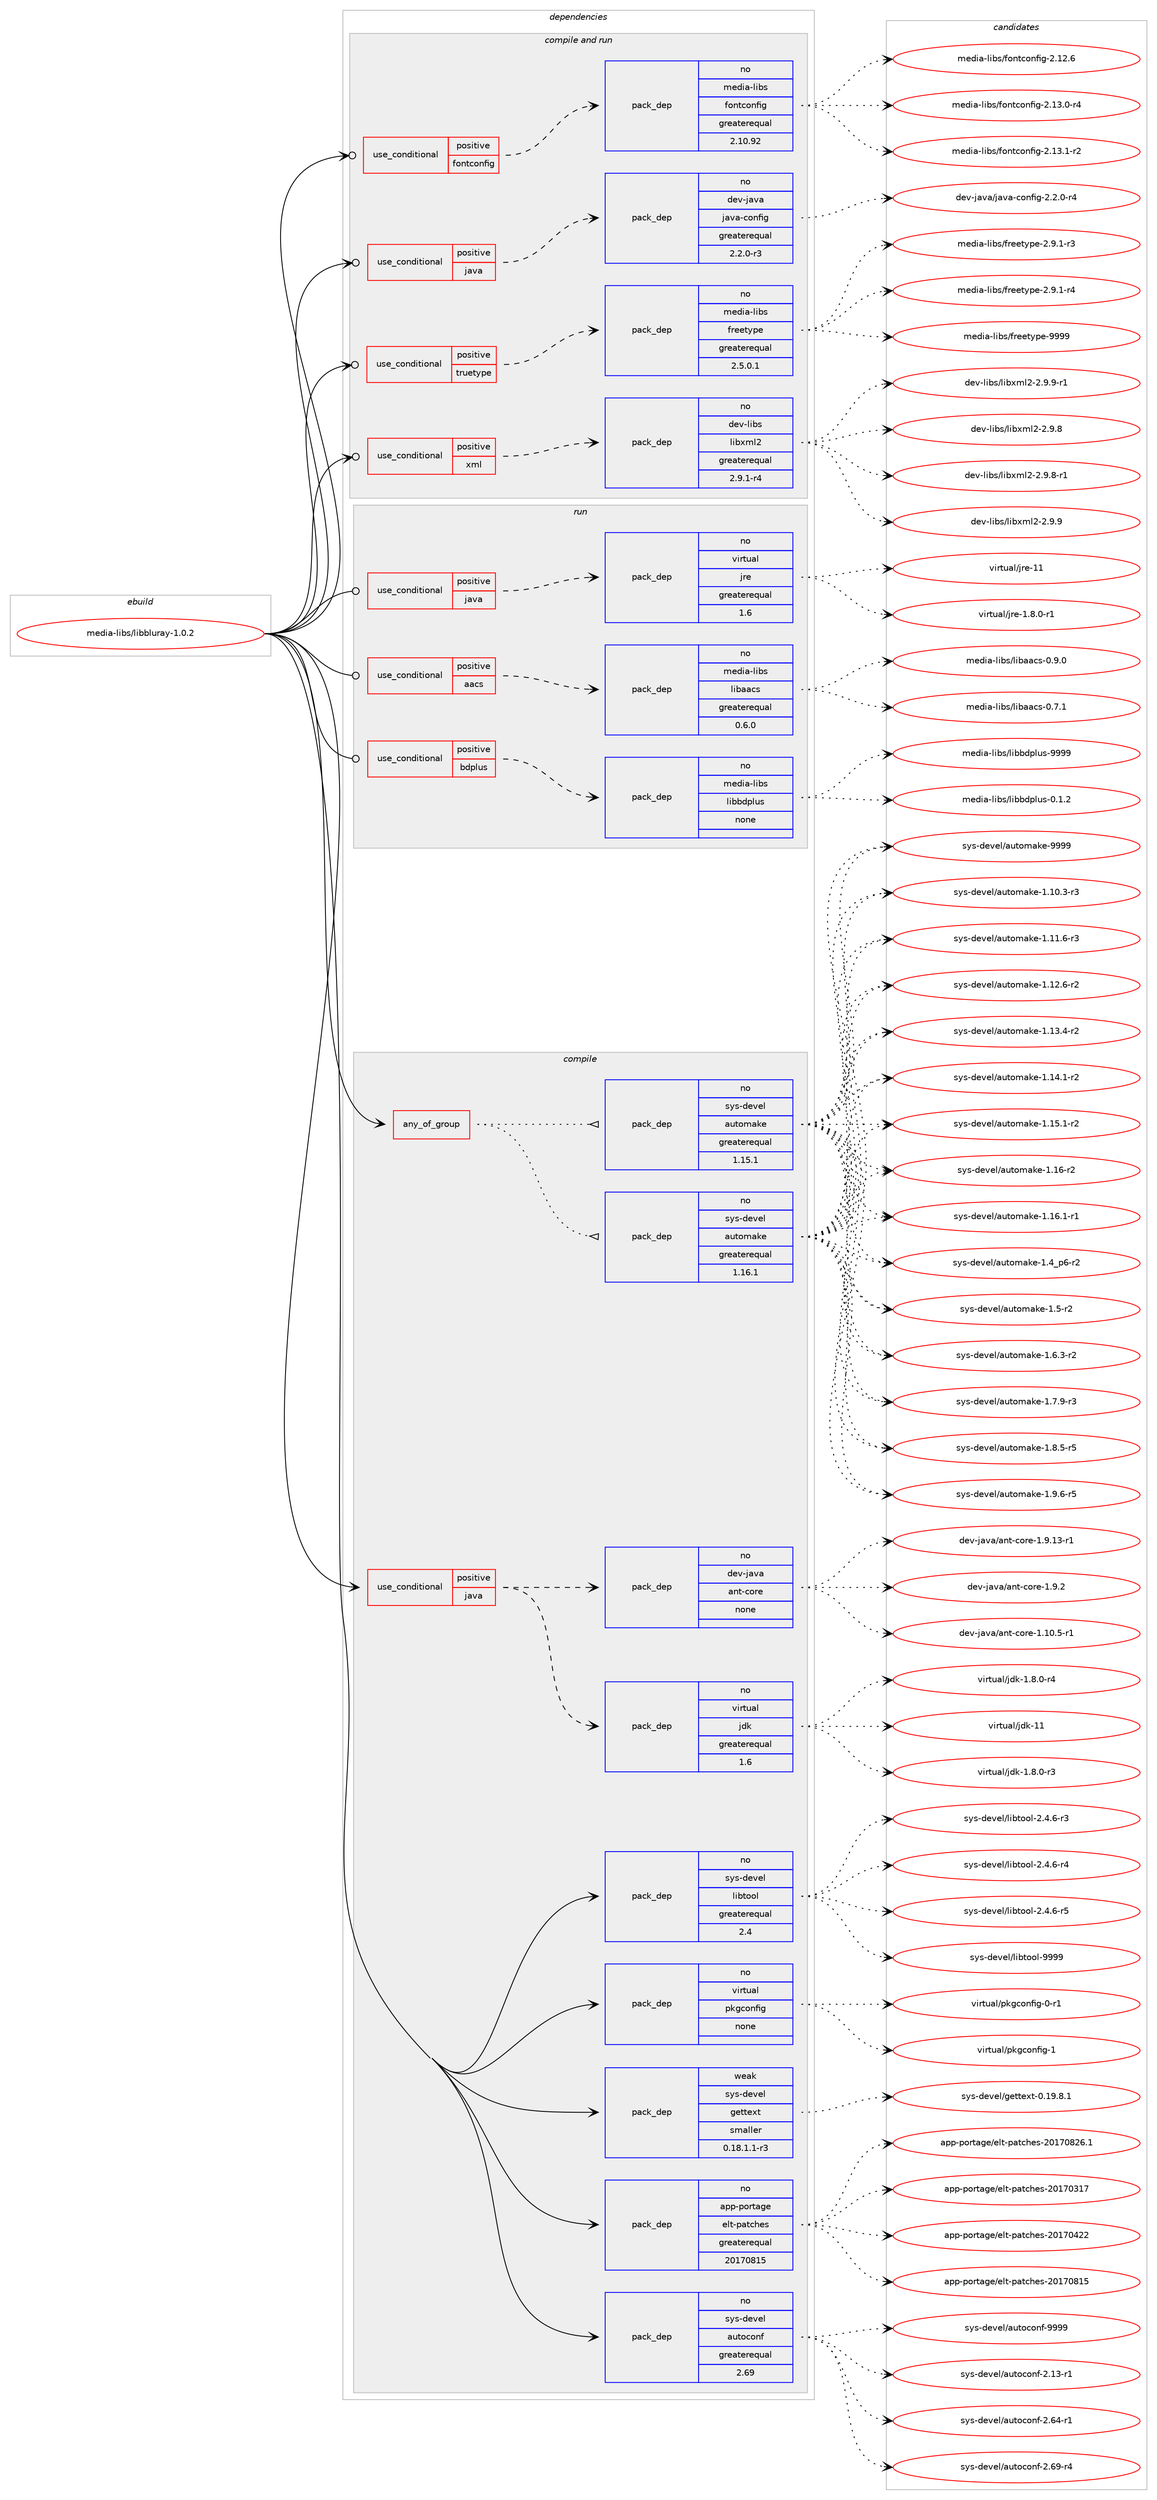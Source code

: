 digraph prolog {

# *************
# Graph options
# *************

newrank=true;
concentrate=true;
compound=true;
graph [rankdir=LR,fontname=Helvetica,fontsize=10,ranksep=1.5];#, ranksep=2.5, nodesep=0.2];
edge  [arrowhead=vee];
node  [fontname=Helvetica,fontsize=10];

# **********
# The ebuild
# **********

subgraph cluster_leftcol {
color=gray;
rank=same;
label=<<i>ebuild</i>>;
id [label="media-libs/libbluray-1.0.2", color=red, width=4, href="../media-libs/libbluray-1.0.2.svg"];
}

# ****************
# The dependencies
# ****************

subgraph cluster_midcol {
color=gray;
label=<<i>dependencies</i>>;
subgraph cluster_compile {
fillcolor="#eeeeee";
style=filled;
label=<<i>compile</i>>;
subgraph any25049 {
dependency1611926 [label=<<TABLE BORDER="0" CELLBORDER="1" CELLSPACING="0" CELLPADDING="4"><TR><TD CELLPADDING="10">any_of_group</TD></TR></TABLE>>, shape=none, color=red];subgraph pack1151909 {
dependency1611927 [label=<<TABLE BORDER="0" CELLBORDER="1" CELLSPACING="0" CELLPADDING="4" WIDTH="220"><TR><TD ROWSPAN="6" CELLPADDING="30">pack_dep</TD></TR><TR><TD WIDTH="110">no</TD></TR><TR><TD>sys-devel</TD></TR><TR><TD>automake</TD></TR><TR><TD>greaterequal</TD></TR><TR><TD>1.16.1</TD></TR></TABLE>>, shape=none, color=blue];
}
dependency1611926:e -> dependency1611927:w [weight=20,style="dotted",arrowhead="oinv"];
subgraph pack1151910 {
dependency1611928 [label=<<TABLE BORDER="0" CELLBORDER="1" CELLSPACING="0" CELLPADDING="4" WIDTH="220"><TR><TD ROWSPAN="6" CELLPADDING="30">pack_dep</TD></TR><TR><TD WIDTH="110">no</TD></TR><TR><TD>sys-devel</TD></TR><TR><TD>automake</TD></TR><TR><TD>greaterequal</TD></TR><TR><TD>1.15.1</TD></TR></TABLE>>, shape=none, color=blue];
}
dependency1611926:e -> dependency1611928:w [weight=20,style="dotted",arrowhead="oinv"];
}
id:e -> dependency1611926:w [weight=20,style="solid",arrowhead="vee"];
subgraph cond434269 {
dependency1611929 [label=<<TABLE BORDER="0" CELLBORDER="1" CELLSPACING="0" CELLPADDING="4"><TR><TD ROWSPAN="3" CELLPADDING="10">use_conditional</TD></TR><TR><TD>positive</TD></TR><TR><TD>java</TD></TR></TABLE>>, shape=none, color=red];
subgraph pack1151911 {
dependency1611930 [label=<<TABLE BORDER="0" CELLBORDER="1" CELLSPACING="0" CELLPADDING="4" WIDTH="220"><TR><TD ROWSPAN="6" CELLPADDING="30">pack_dep</TD></TR><TR><TD WIDTH="110">no</TD></TR><TR><TD>virtual</TD></TR><TR><TD>jdk</TD></TR><TR><TD>greaterequal</TD></TR><TR><TD>1.6</TD></TR></TABLE>>, shape=none, color=blue];
}
dependency1611929:e -> dependency1611930:w [weight=20,style="dashed",arrowhead="vee"];
subgraph pack1151912 {
dependency1611931 [label=<<TABLE BORDER="0" CELLBORDER="1" CELLSPACING="0" CELLPADDING="4" WIDTH="220"><TR><TD ROWSPAN="6" CELLPADDING="30">pack_dep</TD></TR><TR><TD WIDTH="110">no</TD></TR><TR><TD>dev-java</TD></TR><TR><TD>ant-core</TD></TR><TR><TD>none</TD></TR><TR><TD></TD></TR></TABLE>>, shape=none, color=blue];
}
dependency1611929:e -> dependency1611931:w [weight=20,style="dashed",arrowhead="vee"];
}
id:e -> dependency1611929:w [weight=20,style="solid",arrowhead="vee"];
subgraph pack1151913 {
dependency1611932 [label=<<TABLE BORDER="0" CELLBORDER="1" CELLSPACING="0" CELLPADDING="4" WIDTH="220"><TR><TD ROWSPAN="6" CELLPADDING="30">pack_dep</TD></TR><TR><TD WIDTH="110">no</TD></TR><TR><TD>app-portage</TD></TR><TR><TD>elt-patches</TD></TR><TR><TD>greaterequal</TD></TR><TR><TD>20170815</TD></TR></TABLE>>, shape=none, color=blue];
}
id:e -> dependency1611932:w [weight=20,style="solid",arrowhead="vee"];
subgraph pack1151914 {
dependency1611933 [label=<<TABLE BORDER="0" CELLBORDER="1" CELLSPACING="0" CELLPADDING="4" WIDTH="220"><TR><TD ROWSPAN="6" CELLPADDING="30">pack_dep</TD></TR><TR><TD WIDTH="110">no</TD></TR><TR><TD>sys-devel</TD></TR><TR><TD>autoconf</TD></TR><TR><TD>greaterequal</TD></TR><TR><TD>2.69</TD></TR></TABLE>>, shape=none, color=blue];
}
id:e -> dependency1611933:w [weight=20,style="solid",arrowhead="vee"];
subgraph pack1151915 {
dependency1611934 [label=<<TABLE BORDER="0" CELLBORDER="1" CELLSPACING="0" CELLPADDING="4" WIDTH="220"><TR><TD ROWSPAN="6" CELLPADDING="30">pack_dep</TD></TR><TR><TD WIDTH="110">no</TD></TR><TR><TD>sys-devel</TD></TR><TR><TD>libtool</TD></TR><TR><TD>greaterequal</TD></TR><TR><TD>2.4</TD></TR></TABLE>>, shape=none, color=blue];
}
id:e -> dependency1611934:w [weight=20,style="solid",arrowhead="vee"];
subgraph pack1151916 {
dependency1611935 [label=<<TABLE BORDER="0" CELLBORDER="1" CELLSPACING="0" CELLPADDING="4" WIDTH="220"><TR><TD ROWSPAN="6" CELLPADDING="30">pack_dep</TD></TR><TR><TD WIDTH="110">no</TD></TR><TR><TD>virtual</TD></TR><TR><TD>pkgconfig</TD></TR><TR><TD>none</TD></TR><TR><TD></TD></TR></TABLE>>, shape=none, color=blue];
}
id:e -> dependency1611935:w [weight=20,style="solid",arrowhead="vee"];
subgraph pack1151917 {
dependency1611936 [label=<<TABLE BORDER="0" CELLBORDER="1" CELLSPACING="0" CELLPADDING="4" WIDTH="220"><TR><TD ROWSPAN="6" CELLPADDING="30">pack_dep</TD></TR><TR><TD WIDTH="110">weak</TD></TR><TR><TD>sys-devel</TD></TR><TR><TD>gettext</TD></TR><TR><TD>smaller</TD></TR><TR><TD>0.18.1.1-r3</TD></TR></TABLE>>, shape=none, color=blue];
}
id:e -> dependency1611936:w [weight=20,style="solid",arrowhead="vee"];
}
subgraph cluster_compileandrun {
fillcolor="#eeeeee";
style=filled;
label=<<i>compile and run</i>>;
subgraph cond434270 {
dependency1611937 [label=<<TABLE BORDER="0" CELLBORDER="1" CELLSPACING="0" CELLPADDING="4"><TR><TD ROWSPAN="3" CELLPADDING="10">use_conditional</TD></TR><TR><TD>positive</TD></TR><TR><TD>fontconfig</TD></TR></TABLE>>, shape=none, color=red];
subgraph pack1151918 {
dependency1611938 [label=<<TABLE BORDER="0" CELLBORDER="1" CELLSPACING="0" CELLPADDING="4" WIDTH="220"><TR><TD ROWSPAN="6" CELLPADDING="30">pack_dep</TD></TR><TR><TD WIDTH="110">no</TD></TR><TR><TD>media-libs</TD></TR><TR><TD>fontconfig</TD></TR><TR><TD>greaterequal</TD></TR><TR><TD>2.10.92</TD></TR></TABLE>>, shape=none, color=blue];
}
dependency1611937:e -> dependency1611938:w [weight=20,style="dashed",arrowhead="vee"];
}
id:e -> dependency1611937:w [weight=20,style="solid",arrowhead="odotvee"];
subgraph cond434271 {
dependency1611939 [label=<<TABLE BORDER="0" CELLBORDER="1" CELLSPACING="0" CELLPADDING="4"><TR><TD ROWSPAN="3" CELLPADDING="10">use_conditional</TD></TR><TR><TD>positive</TD></TR><TR><TD>java</TD></TR></TABLE>>, shape=none, color=red];
subgraph pack1151919 {
dependency1611940 [label=<<TABLE BORDER="0" CELLBORDER="1" CELLSPACING="0" CELLPADDING="4" WIDTH="220"><TR><TD ROWSPAN="6" CELLPADDING="30">pack_dep</TD></TR><TR><TD WIDTH="110">no</TD></TR><TR><TD>dev-java</TD></TR><TR><TD>java-config</TD></TR><TR><TD>greaterequal</TD></TR><TR><TD>2.2.0-r3</TD></TR></TABLE>>, shape=none, color=blue];
}
dependency1611939:e -> dependency1611940:w [weight=20,style="dashed",arrowhead="vee"];
}
id:e -> dependency1611939:w [weight=20,style="solid",arrowhead="odotvee"];
subgraph cond434272 {
dependency1611941 [label=<<TABLE BORDER="0" CELLBORDER="1" CELLSPACING="0" CELLPADDING="4"><TR><TD ROWSPAN="3" CELLPADDING="10">use_conditional</TD></TR><TR><TD>positive</TD></TR><TR><TD>truetype</TD></TR></TABLE>>, shape=none, color=red];
subgraph pack1151920 {
dependency1611942 [label=<<TABLE BORDER="0" CELLBORDER="1" CELLSPACING="0" CELLPADDING="4" WIDTH="220"><TR><TD ROWSPAN="6" CELLPADDING="30">pack_dep</TD></TR><TR><TD WIDTH="110">no</TD></TR><TR><TD>media-libs</TD></TR><TR><TD>freetype</TD></TR><TR><TD>greaterequal</TD></TR><TR><TD>2.5.0.1</TD></TR></TABLE>>, shape=none, color=blue];
}
dependency1611941:e -> dependency1611942:w [weight=20,style="dashed",arrowhead="vee"];
}
id:e -> dependency1611941:w [weight=20,style="solid",arrowhead="odotvee"];
subgraph cond434273 {
dependency1611943 [label=<<TABLE BORDER="0" CELLBORDER="1" CELLSPACING="0" CELLPADDING="4"><TR><TD ROWSPAN="3" CELLPADDING="10">use_conditional</TD></TR><TR><TD>positive</TD></TR><TR><TD>xml</TD></TR></TABLE>>, shape=none, color=red];
subgraph pack1151921 {
dependency1611944 [label=<<TABLE BORDER="0" CELLBORDER="1" CELLSPACING="0" CELLPADDING="4" WIDTH="220"><TR><TD ROWSPAN="6" CELLPADDING="30">pack_dep</TD></TR><TR><TD WIDTH="110">no</TD></TR><TR><TD>dev-libs</TD></TR><TR><TD>libxml2</TD></TR><TR><TD>greaterequal</TD></TR><TR><TD>2.9.1-r4</TD></TR></TABLE>>, shape=none, color=blue];
}
dependency1611943:e -> dependency1611944:w [weight=20,style="dashed",arrowhead="vee"];
}
id:e -> dependency1611943:w [weight=20,style="solid",arrowhead="odotvee"];
}
subgraph cluster_run {
fillcolor="#eeeeee";
style=filled;
label=<<i>run</i>>;
subgraph cond434274 {
dependency1611945 [label=<<TABLE BORDER="0" CELLBORDER="1" CELLSPACING="0" CELLPADDING="4"><TR><TD ROWSPAN="3" CELLPADDING="10">use_conditional</TD></TR><TR><TD>positive</TD></TR><TR><TD>aacs</TD></TR></TABLE>>, shape=none, color=red];
subgraph pack1151922 {
dependency1611946 [label=<<TABLE BORDER="0" CELLBORDER="1" CELLSPACING="0" CELLPADDING="4" WIDTH="220"><TR><TD ROWSPAN="6" CELLPADDING="30">pack_dep</TD></TR><TR><TD WIDTH="110">no</TD></TR><TR><TD>media-libs</TD></TR><TR><TD>libaacs</TD></TR><TR><TD>greaterequal</TD></TR><TR><TD>0.6.0</TD></TR></TABLE>>, shape=none, color=blue];
}
dependency1611945:e -> dependency1611946:w [weight=20,style="dashed",arrowhead="vee"];
}
id:e -> dependency1611945:w [weight=20,style="solid",arrowhead="odot"];
subgraph cond434275 {
dependency1611947 [label=<<TABLE BORDER="0" CELLBORDER="1" CELLSPACING="0" CELLPADDING="4"><TR><TD ROWSPAN="3" CELLPADDING="10">use_conditional</TD></TR><TR><TD>positive</TD></TR><TR><TD>bdplus</TD></TR></TABLE>>, shape=none, color=red];
subgraph pack1151923 {
dependency1611948 [label=<<TABLE BORDER="0" CELLBORDER="1" CELLSPACING="0" CELLPADDING="4" WIDTH="220"><TR><TD ROWSPAN="6" CELLPADDING="30">pack_dep</TD></TR><TR><TD WIDTH="110">no</TD></TR><TR><TD>media-libs</TD></TR><TR><TD>libbdplus</TD></TR><TR><TD>none</TD></TR><TR><TD></TD></TR></TABLE>>, shape=none, color=blue];
}
dependency1611947:e -> dependency1611948:w [weight=20,style="dashed",arrowhead="vee"];
}
id:e -> dependency1611947:w [weight=20,style="solid",arrowhead="odot"];
subgraph cond434276 {
dependency1611949 [label=<<TABLE BORDER="0" CELLBORDER="1" CELLSPACING="0" CELLPADDING="4"><TR><TD ROWSPAN="3" CELLPADDING="10">use_conditional</TD></TR><TR><TD>positive</TD></TR><TR><TD>java</TD></TR></TABLE>>, shape=none, color=red];
subgraph pack1151924 {
dependency1611950 [label=<<TABLE BORDER="0" CELLBORDER="1" CELLSPACING="0" CELLPADDING="4" WIDTH="220"><TR><TD ROWSPAN="6" CELLPADDING="30">pack_dep</TD></TR><TR><TD WIDTH="110">no</TD></TR><TR><TD>virtual</TD></TR><TR><TD>jre</TD></TR><TR><TD>greaterequal</TD></TR><TR><TD>1.6</TD></TR></TABLE>>, shape=none, color=blue];
}
dependency1611949:e -> dependency1611950:w [weight=20,style="dashed",arrowhead="vee"];
}
id:e -> dependency1611949:w [weight=20,style="solid",arrowhead="odot"];
}
}

# **************
# The candidates
# **************

subgraph cluster_choices {
rank=same;
color=gray;
label=<<i>candidates</i>>;

subgraph choice1151909 {
color=black;
nodesep=1;
choice11512111545100101118101108479711711611110997107101454946494846514511451 [label="sys-devel/automake-1.10.3-r3", color=red, width=4,href="../sys-devel/automake-1.10.3-r3.svg"];
choice11512111545100101118101108479711711611110997107101454946494946544511451 [label="sys-devel/automake-1.11.6-r3", color=red, width=4,href="../sys-devel/automake-1.11.6-r3.svg"];
choice11512111545100101118101108479711711611110997107101454946495046544511450 [label="sys-devel/automake-1.12.6-r2", color=red, width=4,href="../sys-devel/automake-1.12.6-r2.svg"];
choice11512111545100101118101108479711711611110997107101454946495146524511450 [label="sys-devel/automake-1.13.4-r2", color=red, width=4,href="../sys-devel/automake-1.13.4-r2.svg"];
choice11512111545100101118101108479711711611110997107101454946495246494511450 [label="sys-devel/automake-1.14.1-r2", color=red, width=4,href="../sys-devel/automake-1.14.1-r2.svg"];
choice11512111545100101118101108479711711611110997107101454946495346494511450 [label="sys-devel/automake-1.15.1-r2", color=red, width=4,href="../sys-devel/automake-1.15.1-r2.svg"];
choice1151211154510010111810110847971171161111099710710145494649544511450 [label="sys-devel/automake-1.16-r2", color=red, width=4,href="../sys-devel/automake-1.16-r2.svg"];
choice11512111545100101118101108479711711611110997107101454946495446494511449 [label="sys-devel/automake-1.16.1-r1", color=red, width=4,href="../sys-devel/automake-1.16.1-r1.svg"];
choice115121115451001011181011084797117116111109971071014549465295112544511450 [label="sys-devel/automake-1.4_p6-r2", color=red, width=4,href="../sys-devel/automake-1.4_p6-r2.svg"];
choice11512111545100101118101108479711711611110997107101454946534511450 [label="sys-devel/automake-1.5-r2", color=red, width=4,href="../sys-devel/automake-1.5-r2.svg"];
choice115121115451001011181011084797117116111109971071014549465446514511450 [label="sys-devel/automake-1.6.3-r2", color=red, width=4,href="../sys-devel/automake-1.6.3-r2.svg"];
choice115121115451001011181011084797117116111109971071014549465546574511451 [label="sys-devel/automake-1.7.9-r3", color=red, width=4,href="../sys-devel/automake-1.7.9-r3.svg"];
choice115121115451001011181011084797117116111109971071014549465646534511453 [label="sys-devel/automake-1.8.5-r5", color=red, width=4,href="../sys-devel/automake-1.8.5-r5.svg"];
choice115121115451001011181011084797117116111109971071014549465746544511453 [label="sys-devel/automake-1.9.6-r5", color=red, width=4,href="../sys-devel/automake-1.9.6-r5.svg"];
choice115121115451001011181011084797117116111109971071014557575757 [label="sys-devel/automake-9999", color=red, width=4,href="../sys-devel/automake-9999.svg"];
dependency1611927:e -> choice11512111545100101118101108479711711611110997107101454946494846514511451:w [style=dotted,weight="100"];
dependency1611927:e -> choice11512111545100101118101108479711711611110997107101454946494946544511451:w [style=dotted,weight="100"];
dependency1611927:e -> choice11512111545100101118101108479711711611110997107101454946495046544511450:w [style=dotted,weight="100"];
dependency1611927:e -> choice11512111545100101118101108479711711611110997107101454946495146524511450:w [style=dotted,weight="100"];
dependency1611927:e -> choice11512111545100101118101108479711711611110997107101454946495246494511450:w [style=dotted,weight="100"];
dependency1611927:e -> choice11512111545100101118101108479711711611110997107101454946495346494511450:w [style=dotted,weight="100"];
dependency1611927:e -> choice1151211154510010111810110847971171161111099710710145494649544511450:w [style=dotted,weight="100"];
dependency1611927:e -> choice11512111545100101118101108479711711611110997107101454946495446494511449:w [style=dotted,weight="100"];
dependency1611927:e -> choice115121115451001011181011084797117116111109971071014549465295112544511450:w [style=dotted,weight="100"];
dependency1611927:e -> choice11512111545100101118101108479711711611110997107101454946534511450:w [style=dotted,weight="100"];
dependency1611927:e -> choice115121115451001011181011084797117116111109971071014549465446514511450:w [style=dotted,weight="100"];
dependency1611927:e -> choice115121115451001011181011084797117116111109971071014549465546574511451:w [style=dotted,weight="100"];
dependency1611927:e -> choice115121115451001011181011084797117116111109971071014549465646534511453:w [style=dotted,weight="100"];
dependency1611927:e -> choice115121115451001011181011084797117116111109971071014549465746544511453:w [style=dotted,weight="100"];
dependency1611927:e -> choice115121115451001011181011084797117116111109971071014557575757:w [style=dotted,weight="100"];
}
subgraph choice1151910 {
color=black;
nodesep=1;
choice11512111545100101118101108479711711611110997107101454946494846514511451 [label="sys-devel/automake-1.10.3-r3", color=red, width=4,href="../sys-devel/automake-1.10.3-r3.svg"];
choice11512111545100101118101108479711711611110997107101454946494946544511451 [label="sys-devel/automake-1.11.6-r3", color=red, width=4,href="../sys-devel/automake-1.11.6-r3.svg"];
choice11512111545100101118101108479711711611110997107101454946495046544511450 [label="sys-devel/automake-1.12.6-r2", color=red, width=4,href="../sys-devel/automake-1.12.6-r2.svg"];
choice11512111545100101118101108479711711611110997107101454946495146524511450 [label="sys-devel/automake-1.13.4-r2", color=red, width=4,href="../sys-devel/automake-1.13.4-r2.svg"];
choice11512111545100101118101108479711711611110997107101454946495246494511450 [label="sys-devel/automake-1.14.1-r2", color=red, width=4,href="../sys-devel/automake-1.14.1-r2.svg"];
choice11512111545100101118101108479711711611110997107101454946495346494511450 [label="sys-devel/automake-1.15.1-r2", color=red, width=4,href="../sys-devel/automake-1.15.1-r2.svg"];
choice1151211154510010111810110847971171161111099710710145494649544511450 [label="sys-devel/automake-1.16-r2", color=red, width=4,href="../sys-devel/automake-1.16-r2.svg"];
choice11512111545100101118101108479711711611110997107101454946495446494511449 [label="sys-devel/automake-1.16.1-r1", color=red, width=4,href="../sys-devel/automake-1.16.1-r1.svg"];
choice115121115451001011181011084797117116111109971071014549465295112544511450 [label="sys-devel/automake-1.4_p6-r2", color=red, width=4,href="../sys-devel/automake-1.4_p6-r2.svg"];
choice11512111545100101118101108479711711611110997107101454946534511450 [label="sys-devel/automake-1.5-r2", color=red, width=4,href="../sys-devel/automake-1.5-r2.svg"];
choice115121115451001011181011084797117116111109971071014549465446514511450 [label="sys-devel/automake-1.6.3-r2", color=red, width=4,href="../sys-devel/automake-1.6.3-r2.svg"];
choice115121115451001011181011084797117116111109971071014549465546574511451 [label="sys-devel/automake-1.7.9-r3", color=red, width=4,href="../sys-devel/automake-1.7.9-r3.svg"];
choice115121115451001011181011084797117116111109971071014549465646534511453 [label="sys-devel/automake-1.8.5-r5", color=red, width=4,href="../sys-devel/automake-1.8.5-r5.svg"];
choice115121115451001011181011084797117116111109971071014549465746544511453 [label="sys-devel/automake-1.9.6-r5", color=red, width=4,href="../sys-devel/automake-1.9.6-r5.svg"];
choice115121115451001011181011084797117116111109971071014557575757 [label="sys-devel/automake-9999", color=red, width=4,href="../sys-devel/automake-9999.svg"];
dependency1611928:e -> choice11512111545100101118101108479711711611110997107101454946494846514511451:w [style=dotted,weight="100"];
dependency1611928:e -> choice11512111545100101118101108479711711611110997107101454946494946544511451:w [style=dotted,weight="100"];
dependency1611928:e -> choice11512111545100101118101108479711711611110997107101454946495046544511450:w [style=dotted,weight="100"];
dependency1611928:e -> choice11512111545100101118101108479711711611110997107101454946495146524511450:w [style=dotted,weight="100"];
dependency1611928:e -> choice11512111545100101118101108479711711611110997107101454946495246494511450:w [style=dotted,weight="100"];
dependency1611928:e -> choice11512111545100101118101108479711711611110997107101454946495346494511450:w [style=dotted,weight="100"];
dependency1611928:e -> choice1151211154510010111810110847971171161111099710710145494649544511450:w [style=dotted,weight="100"];
dependency1611928:e -> choice11512111545100101118101108479711711611110997107101454946495446494511449:w [style=dotted,weight="100"];
dependency1611928:e -> choice115121115451001011181011084797117116111109971071014549465295112544511450:w [style=dotted,weight="100"];
dependency1611928:e -> choice11512111545100101118101108479711711611110997107101454946534511450:w [style=dotted,weight="100"];
dependency1611928:e -> choice115121115451001011181011084797117116111109971071014549465446514511450:w [style=dotted,weight="100"];
dependency1611928:e -> choice115121115451001011181011084797117116111109971071014549465546574511451:w [style=dotted,weight="100"];
dependency1611928:e -> choice115121115451001011181011084797117116111109971071014549465646534511453:w [style=dotted,weight="100"];
dependency1611928:e -> choice115121115451001011181011084797117116111109971071014549465746544511453:w [style=dotted,weight="100"];
dependency1611928:e -> choice115121115451001011181011084797117116111109971071014557575757:w [style=dotted,weight="100"];
}
subgraph choice1151911 {
color=black;
nodesep=1;
choice11810511411611797108471061001074549465646484511451 [label="virtual/jdk-1.8.0-r3", color=red, width=4,href="../virtual/jdk-1.8.0-r3.svg"];
choice11810511411611797108471061001074549465646484511452 [label="virtual/jdk-1.8.0-r4", color=red, width=4,href="../virtual/jdk-1.8.0-r4.svg"];
choice1181051141161179710847106100107454949 [label="virtual/jdk-11", color=red, width=4,href="../virtual/jdk-11.svg"];
dependency1611930:e -> choice11810511411611797108471061001074549465646484511451:w [style=dotted,weight="100"];
dependency1611930:e -> choice11810511411611797108471061001074549465646484511452:w [style=dotted,weight="100"];
dependency1611930:e -> choice1181051141161179710847106100107454949:w [style=dotted,weight="100"];
}
subgraph choice1151912 {
color=black;
nodesep=1;
choice10010111845106971189747971101164599111114101454946494846534511449 [label="dev-java/ant-core-1.10.5-r1", color=red, width=4,href="../dev-java/ant-core-1.10.5-r1.svg"];
choice10010111845106971189747971101164599111114101454946574649514511449 [label="dev-java/ant-core-1.9.13-r1", color=red, width=4,href="../dev-java/ant-core-1.9.13-r1.svg"];
choice10010111845106971189747971101164599111114101454946574650 [label="dev-java/ant-core-1.9.2", color=red, width=4,href="../dev-java/ant-core-1.9.2.svg"];
dependency1611931:e -> choice10010111845106971189747971101164599111114101454946494846534511449:w [style=dotted,weight="100"];
dependency1611931:e -> choice10010111845106971189747971101164599111114101454946574649514511449:w [style=dotted,weight="100"];
dependency1611931:e -> choice10010111845106971189747971101164599111114101454946574650:w [style=dotted,weight="100"];
}
subgraph choice1151913 {
color=black;
nodesep=1;
choice97112112451121111141169710310147101108116451129711699104101115455048495548514955 [label="app-portage/elt-patches-20170317", color=red, width=4,href="../app-portage/elt-patches-20170317.svg"];
choice97112112451121111141169710310147101108116451129711699104101115455048495548525050 [label="app-portage/elt-patches-20170422", color=red, width=4,href="../app-portage/elt-patches-20170422.svg"];
choice97112112451121111141169710310147101108116451129711699104101115455048495548564953 [label="app-portage/elt-patches-20170815", color=red, width=4,href="../app-portage/elt-patches-20170815.svg"];
choice971121124511211111411697103101471011081164511297116991041011154550484955485650544649 [label="app-portage/elt-patches-20170826.1", color=red, width=4,href="../app-portage/elt-patches-20170826.1.svg"];
dependency1611932:e -> choice97112112451121111141169710310147101108116451129711699104101115455048495548514955:w [style=dotted,weight="100"];
dependency1611932:e -> choice97112112451121111141169710310147101108116451129711699104101115455048495548525050:w [style=dotted,weight="100"];
dependency1611932:e -> choice97112112451121111141169710310147101108116451129711699104101115455048495548564953:w [style=dotted,weight="100"];
dependency1611932:e -> choice971121124511211111411697103101471011081164511297116991041011154550484955485650544649:w [style=dotted,weight="100"];
}
subgraph choice1151914 {
color=black;
nodesep=1;
choice1151211154510010111810110847971171161119911111010245504649514511449 [label="sys-devel/autoconf-2.13-r1", color=red, width=4,href="../sys-devel/autoconf-2.13-r1.svg"];
choice1151211154510010111810110847971171161119911111010245504654524511449 [label="sys-devel/autoconf-2.64-r1", color=red, width=4,href="../sys-devel/autoconf-2.64-r1.svg"];
choice1151211154510010111810110847971171161119911111010245504654574511452 [label="sys-devel/autoconf-2.69-r4", color=red, width=4,href="../sys-devel/autoconf-2.69-r4.svg"];
choice115121115451001011181011084797117116111991111101024557575757 [label="sys-devel/autoconf-9999", color=red, width=4,href="../sys-devel/autoconf-9999.svg"];
dependency1611933:e -> choice1151211154510010111810110847971171161119911111010245504649514511449:w [style=dotted,weight="100"];
dependency1611933:e -> choice1151211154510010111810110847971171161119911111010245504654524511449:w [style=dotted,weight="100"];
dependency1611933:e -> choice1151211154510010111810110847971171161119911111010245504654574511452:w [style=dotted,weight="100"];
dependency1611933:e -> choice115121115451001011181011084797117116111991111101024557575757:w [style=dotted,weight="100"];
}
subgraph choice1151915 {
color=black;
nodesep=1;
choice1151211154510010111810110847108105981161111111084550465246544511451 [label="sys-devel/libtool-2.4.6-r3", color=red, width=4,href="../sys-devel/libtool-2.4.6-r3.svg"];
choice1151211154510010111810110847108105981161111111084550465246544511452 [label="sys-devel/libtool-2.4.6-r4", color=red, width=4,href="../sys-devel/libtool-2.4.6-r4.svg"];
choice1151211154510010111810110847108105981161111111084550465246544511453 [label="sys-devel/libtool-2.4.6-r5", color=red, width=4,href="../sys-devel/libtool-2.4.6-r5.svg"];
choice1151211154510010111810110847108105981161111111084557575757 [label="sys-devel/libtool-9999", color=red, width=4,href="../sys-devel/libtool-9999.svg"];
dependency1611934:e -> choice1151211154510010111810110847108105981161111111084550465246544511451:w [style=dotted,weight="100"];
dependency1611934:e -> choice1151211154510010111810110847108105981161111111084550465246544511452:w [style=dotted,weight="100"];
dependency1611934:e -> choice1151211154510010111810110847108105981161111111084550465246544511453:w [style=dotted,weight="100"];
dependency1611934:e -> choice1151211154510010111810110847108105981161111111084557575757:w [style=dotted,weight="100"];
}
subgraph choice1151916 {
color=black;
nodesep=1;
choice11810511411611797108471121071039911111010210510345484511449 [label="virtual/pkgconfig-0-r1", color=red, width=4,href="../virtual/pkgconfig-0-r1.svg"];
choice1181051141161179710847112107103991111101021051034549 [label="virtual/pkgconfig-1", color=red, width=4,href="../virtual/pkgconfig-1.svg"];
dependency1611935:e -> choice11810511411611797108471121071039911111010210510345484511449:w [style=dotted,weight="100"];
dependency1611935:e -> choice1181051141161179710847112107103991111101021051034549:w [style=dotted,weight="100"];
}
subgraph choice1151917 {
color=black;
nodesep=1;
choice1151211154510010111810110847103101116116101120116454846495746564649 [label="sys-devel/gettext-0.19.8.1", color=red, width=4,href="../sys-devel/gettext-0.19.8.1.svg"];
dependency1611936:e -> choice1151211154510010111810110847103101116116101120116454846495746564649:w [style=dotted,weight="100"];
}
subgraph choice1151918 {
color=black;
nodesep=1;
choice109101100105974510810598115471021111101169911111010210510345504649504654 [label="media-libs/fontconfig-2.12.6", color=red, width=4,href="../media-libs/fontconfig-2.12.6.svg"];
choice1091011001059745108105981154710211111011699111110102105103455046495146484511452 [label="media-libs/fontconfig-2.13.0-r4", color=red, width=4,href="../media-libs/fontconfig-2.13.0-r4.svg"];
choice1091011001059745108105981154710211111011699111110102105103455046495146494511450 [label="media-libs/fontconfig-2.13.1-r2", color=red, width=4,href="../media-libs/fontconfig-2.13.1-r2.svg"];
dependency1611938:e -> choice109101100105974510810598115471021111101169911111010210510345504649504654:w [style=dotted,weight="100"];
dependency1611938:e -> choice1091011001059745108105981154710211111011699111110102105103455046495146484511452:w [style=dotted,weight="100"];
dependency1611938:e -> choice1091011001059745108105981154710211111011699111110102105103455046495146494511450:w [style=dotted,weight="100"];
}
subgraph choice1151919 {
color=black;
nodesep=1;
choice10010111845106971189747106971189745991111101021051034550465046484511452 [label="dev-java/java-config-2.2.0-r4", color=red, width=4,href="../dev-java/java-config-2.2.0-r4.svg"];
dependency1611940:e -> choice10010111845106971189747106971189745991111101021051034550465046484511452:w [style=dotted,weight="100"];
}
subgraph choice1151920 {
color=black;
nodesep=1;
choice109101100105974510810598115471021141011011161211121014550465746494511451 [label="media-libs/freetype-2.9.1-r3", color=red, width=4,href="../media-libs/freetype-2.9.1-r3.svg"];
choice109101100105974510810598115471021141011011161211121014550465746494511452 [label="media-libs/freetype-2.9.1-r4", color=red, width=4,href="../media-libs/freetype-2.9.1-r4.svg"];
choice109101100105974510810598115471021141011011161211121014557575757 [label="media-libs/freetype-9999", color=red, width=4,href="../media-libs/freetype-9999.svg"];
dependency1611942:e -> choice109101100105974510810598115471021141011011161211121014550465746494511451:w [style=dotted,weight="100"];
dependency1611942:e -> choice109101100105974510810598115471021141011011161211121014550465746494511452:w [style=dotted,weight="100"];
dependency1611942:e -> choice109101100105974510810598115471021141011011161211121014557575757:w [style=dotted,weight="100"];
}
subgraph choice1151921 {
color=black;
nodesep=1;
choice1001011184510810598115471081059812010910850455046574656 [label="dev-libs/libxml2-2.9.8", color=red, width=4,href="../dev-libs/libxml2-2.9.8.svg"];
choice10010111845108105981154710810598120109108504550465746564511449 [label="dev-libs/libxml2-2.9.8-r1", color=red, width=4,href="../dev-libs/libxml2-2.9.8-r1.svg"];
choice1001011184510810598115471081059812010910850455046574657 [label="dev-libs/libxml2-2.9.9", color=red, width=4,href="../dev-libs/libxml2-2.9.9.svg"];
choice10010111845108105981154710810598120109108504550465746574511449 [label="dev-libs/libxml2-2.9.9-r1", color=red, width=4,href="../dev-libs/libxml2-2.9.9-r1.svg"];
dependency1611944:e -> choice1001011184510810598115471081059812010910850455046574656:w [style=dotted,weight="100"];
dependency1611944:e -> choice10010111845108105981154710810598120109108504550465746564511449:w [style=dotted,weight="100"];
dependency1611944:e -> choice1001011184510810598115471081059812010910850455046574657:w [style=dotted,weight="100"];
dependency1611944:e -> choice10010111845108105981154710810598120109108504550465746574511449:w [style=dotted,weight="100"];
}
subgraph choice1151922 {
color=black;
nodesep=1;
choice1091011001059745108105981154710810598979799115454846554649 [label="media-libs/libaacs-0.7.1", color=red, width=4,href="../media-libs/libaacs-0.7.1.svg"];
choice1091011001059745108105981154710810598979799115454846574648 [label="media-libs/libaacs-0.9.0", color=red, width=4,href="../media-libs/libaacs-0.9.0.svg"];
dependency1611946:e -> choice1091011001059745108105981154710810598979799115454846554649:w [style=dotted,weight="100"];
dependency1611946:e -> choice1091011001059745108105981154710810598979799115454846574648:w [style=dotted,weight="100"];
}
subgraph choice1151923 {
color=black;
nodesep=1;
choice109101100105974510810598115471081059898100112108117115454846494650 [label="media-libs/libbdplus-0.1.2", color=red, width=4,href="../media-libs/libbdplus-0.1.2.svg"];
choice1091011001059745108105981154710810598981001121081171154557575757 [label="media-libs/libbdplus-9999", color=red, width=4,href="../media-libs/libbdplus-9999.svg"];
dependency1611948:e -> choice109101100105974510810598115471081059898100112108117115454846494650:w [style=dotted,weight="100"];
dependency1611948:e -> choice1091011001059745108105981154710810598981001121081171154557575757:w [style=dotted,weight="100"];
}
subgraph choice1151924 {
color=black;
nodesep=1;
choice11810511411611797108471061141014549465646484511449 [label="virtual/jre-1.8.0-r1", color=red, width=4,href="../virtual/jre-1.8.0-r1.svg"];
choice1181051141161179710847106114101454949 [label="virtual/jre-11", color=red, width=4,href="../virtual/jre-11.svg"];
dependency1611950:e -> choice11810511411611797108471061141014549465646484511449:w [style=dotted,weight="100"];
dependency1611950:e -> choice1181051141161179710847106114101454949:w [style=dotted,weight="100"];
}
}

}
